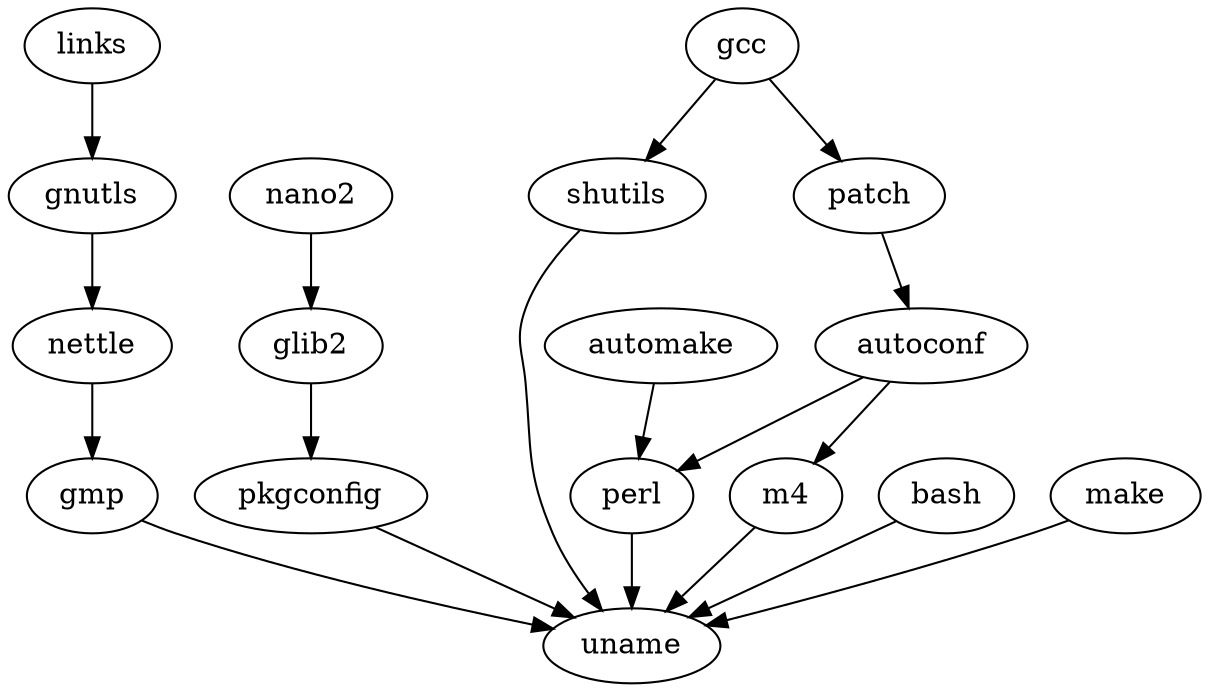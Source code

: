 // https://en.wikipedia.org/wiki/DOT_(graph_description_language)

digraph build_requires {
	links -> gnutls -> nettle -> gmp
	nano2 -> glib2 -> pkgconfig
	autoconf -> m4
	autoconf -> perl
	automake -> perl
	gcc -> shutils
	gcc -> patch
	m4 -> uname
	shutils -> uname
	bash -> uname
	make -> uname
	gmp -> uname
	pkgconfig -> uname
	perl -> uname
	patch -> autoconf
}

digraph builds_after {
	gcc -> fileutils
	wget
	libtool -> make
	pkgconfig -> grep
	grep -> m4
	m4 -> make
	autogen
	autoconf
	perl -> sed
	bash
}

digraph execution_requires {
	autoconf -> perl
}
